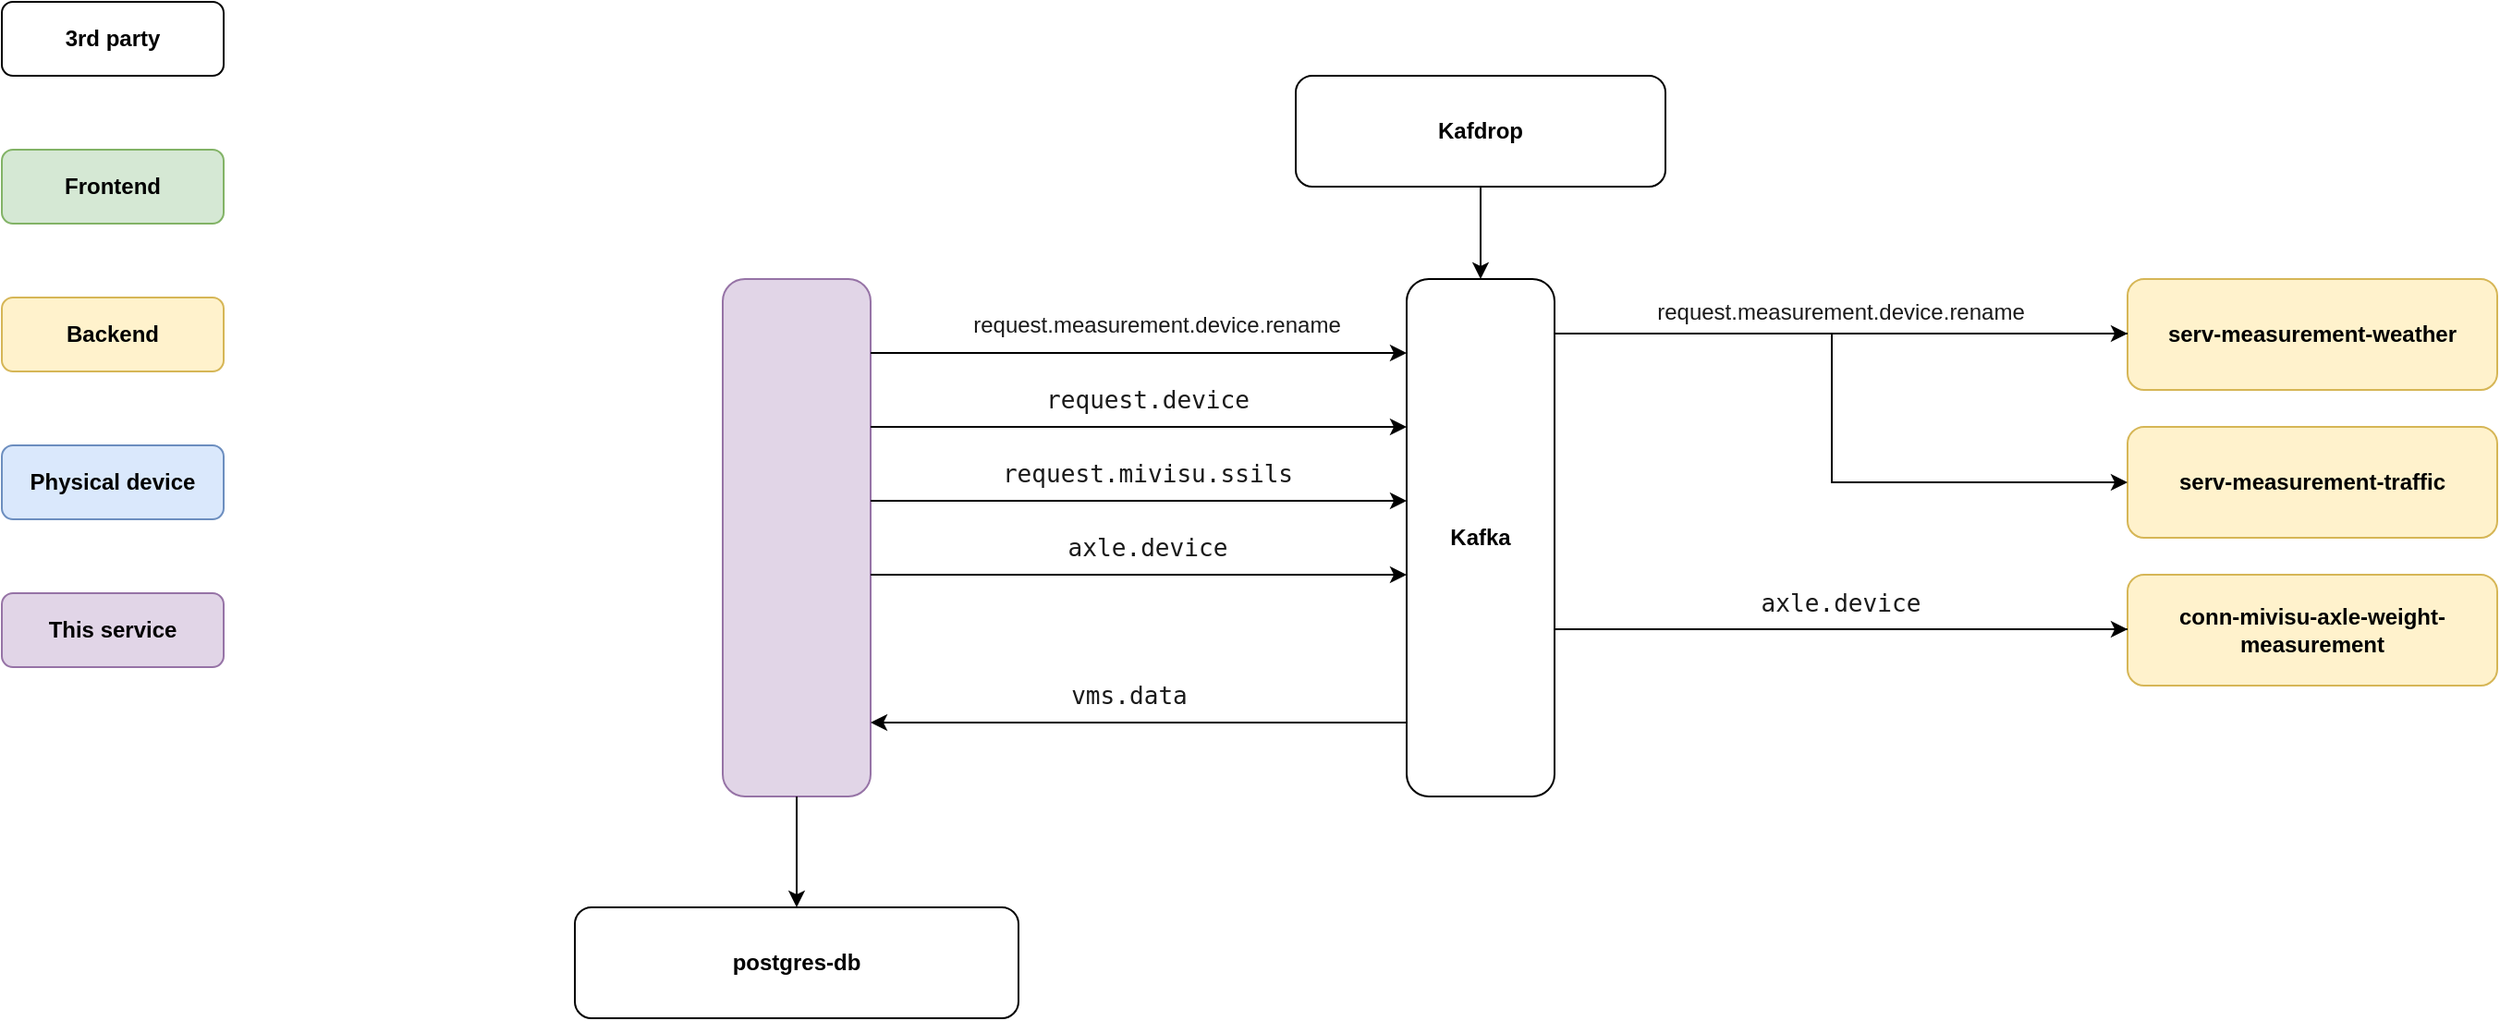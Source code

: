 <mxfile version="16.2.7" type="github">
  <diagram id="R2lEEEUBdFMjLlhIrx00" name="Page-1">
    <mxGraphModel dx="1660" dy="802" grid="1" gridSize="10" guides="1" tooltips="1" connect="1" arrows="1" fold="1" page="1" pageScale="1" pageWidth="850" pageHeight="1100" math="0" shadow="0" extFonts="Permanent Marker^https://fonts.googleapis.com/css?family=Permanent+Marker">
      <root>
        <mxCell id="0" />
        <mxCell id="1" parent="0" />
        <mxCell id="eUceQ4pwwfQBJg7TOyMr-50" value="&lt;b&gt;3rd party&lt;/b&gt;" style="rounded=1;whiteSpace=wrap;html=1;" vertex="1" parent="1">
          <mxGeometry x="50" y="50" width="120" height="40" as="geometry" />
        </mxCell>
        <mxCell id="eUceQ4pwwfQBJg7TOyMr-51" value="&lt;b&gt;Frontend&lt;/b&gt;" style="rounded=1;whiteSpace=wrap;html=1;fillColor=#d5e8d4;strokeColor=#82b366;" vertex="1" parent="1">
          <mxGeometry x="50" y="130" width="120" height="40" as="geometry" />
        </mxCell>
        <mxCell id="eUceQ4pwwfQBJg7TOyMr-52" value="&lt;b&gt;Backend&lt;/b&gt;" style="rounded=1;whiteSpace=wrap;html=1;fillColor=#fff2cc;strokeColor=#d6b656;" vertex="1" parent="1">
          <mxGeometry x="50" y="210" width="120" height="40" as="geometry" />
        </mxCell>
        <mxCell id="eUceQ4pwwfQBJg7TOyMr-53" value="&lt;b&gt;Physical device&lt;/b&gt;" style="rounded=1;whiteSpace=wrap;html=1;fillColor=#dae8fc;strokeColor=#6c8ebf;" vertex="1" parent="1">
          <mxGeometry x="50" y="290" width="120" height="40" as="geometry" />
        </mxCell>
        <mxCell id="eUceQ4pwwfQBJg7TOyMr-54" value="&lt;b&gt;This service&lt;/b&gt;" style="rounded=1;whiteSpace=wrap;html=1;fillColor=#e1d5e7;strokeColor=#9673a6;" vertex="1" parent="1">
          <mxGeometry x="50" y="370" width="120" height="40" as="geometry" />
        </mxCell>
        <mxCell id="eUceQ4pwwfQBJg7TOyMr-55" value="&lt;b&gt;Kafdrop&lt;/b&gt;" style="rounded=1;whiteSpace=wrap;html=1;" vertex="1" parent="1">
          <mxGeometry x="750" y="90" width="200" height="60" as="geometry" />
        </mxCell>
        <mxCell id="eUceQ4pwwfQBJg7TOyMr-56" value="&lt;b&gt;Kafka&lt;/b&gt;" style="rounded=1;whiteSpace=wrap;html=1;" vertex="1" parent="1">
          <mxGeometry x="810" y="200" width="80" height="280" as="geometry" />
        </mxCell>
        <mxCell id="eUceQ4pwwfQBJg7TOyMr-57" value="" style="rounded=1;whiteSpace=wrap;html=1;fillColor=#e1d5e7;strokeColor=#9673a6;" vertex="1" parent="1">
          <mxGeometry x="440" y="200" width="80" height="280" as="geometry" />
        </mxCell>
        <mxCell id="eUceQ4pwwfQBJg7TOyMr-58" value="&lt;b&gt;serv-measurement-weather&lt;/b&gt;" style="rounded=1;whiteSpace=wrap;html=1;fillColor=#fff2cc;strokeColor=#d6b656;" vertex="1" parent="1">
          <mxGeometry x="1200" y="200" width="200" height="60" as="geometry" />
        </mxCell>
        <mxCell id="eUceQ4pwwfQBJg7TOyMr-59" value="&lt;b&gt;postgres-db&lt;/b&gt;" style="rounded=1;whiteSpace=wrap;html=1;" vertex="1" parent="1">
          <mxGeometry x="360" y="540" width="240" height="60" as="geometry" />
        </mxCell>
        <mxCell id="eUceQ4pwwfQBJg7TOyMr-60" value="" style="endArrow=classic;html=1;rounded=0;exitX=0.5;exitY=1;exitDx=0;exitDy=0;entryX=0.5;entryY=0;entryDx=0;entryDy=0;" edge="1" parent="1" source="eUceQ4pwwfQBJg7TOyMr-57" target="eUceQ4pwwfQBJg7TOyMr-59">
          <mxGeometry width="50" height="50" relative="1" as="geometry">
            <mxPoint x="370" y="280" as="sourcePoint" />
            <mxPoint x="420" y="420" as="targetPoint" />
          </mxGeometry>
        </mxCell>
        <mxCell id="eUceQ4pwwfQBJg7TOyMr-63" value="request.measurement.device.rename" style="text;html=1;strokeColor=none;fillColor=none;align=center;verticalAlign=middle;whiteSpace=wrap;rounded=0;labelBackgroundColor=#FFFFFF;fontColor=#1A1A1A;" vertex="1" parent="1">
          <mxGeometry x="940" y="200" width="210" height="35" as="geometry" />
        </mxCell>
        <mxCell id="eUceQ4pwwfQBJg7TOyMr-65" value="request.measurement.device.rename" style="text;html=1;strokeColor=none;fillColor=none;align=center;verticalAlign=middle;whiteSpace=wrap;rounded=0;labelBackgroundColor=#FFFFFF;fontColor=#1A1A1A;" vertex="1" parent="1">
          <mxGeometry x="570" y="210" width="210" height="30" as="geometry" />
        </mxCell>
        <mxCell id="eUceQ4pwwfQBJg7TOyMr-66" value="" style="endArrow=classic;html=1;rounded=0;fontColor=#1A1A1A;entryX=0.5;entryY=0;entryDx=0;entryDy=0;" edge="1" parent="1" source="eUceQ4pwwfQBJg7TOyMr-55" target="eUceQ4pwwfQBJg7TOyMr-56">
          <mxGeometry width="50" height="50" relative="1" as="geometry">
            <mxPoint x="760" y="390" as="sourcePoint" />
            <mxPoint x="810" y="340" as="targetPoint" />
          </mxGeometry>
        </mxCell>
        <mxCell id="eUceQ4pwwfQBJg7TOyMr-67" value="&lt;b&gt;serv-measurement-traffic&lt;/b&gt;" style="rounded=1;whiteSpace=wrap;html=1;fillColor=#fff2cc;strokeColor=#d6b656;" vertex="1" parent="1">
          <mxGeometry x="1200" y="280" width="200" height="60" as="geometry" />
        </mxCell>
        <mxCell id="eUceQ4pwwfQBJg7TOyMr-69" value="&lt;pre&gt;&lt;font face=&quot;jetbrains mono, monospace&quot; color=&quot;#1a1a1a&quot;&gt;&lt;span style=&quot;font-size: 13.067px ; background-color: rgb(255 , 255 , 255)&quot;&gt;request.mivisu.ssils&lt;/span&gt;&lt;/font&gt;&lt;font color=&quot;#bbbbbb&quot; face=&quot;jetbrains mono, monospace&quot; style=&quot;background-color: rgb(40 , 44 , 52)&quot;&gt;&lt;span style=&quot;font-size: 9.8pt&quot;&gt;&lt;br&gt;&lt;/span&gt;&lt;/font&gt;&lt;/pre&gt;" style="text;html=1;strokeColor=none;fillColor=none;align=center;verticalAlign=middle;whiteSpace=wrap;rounded=0;" vertex="1" parent="1">
          <mxGeometry x="580" y="290" width="180" height="30" as="geometry" />
        </mxCell>
        <mxCell id="eUceQ4pwwfQBJg7TOyMr-72" value="" style="endArrow=classic;html=1;rounded=0;fontSize=20;fontColor=#1A1A1A;exitX=0;exitY=0.5;exitDx=0;exitDy=0;" edge="1" parent="1">
          <mxGeometry width="50" height="50" relative="1" as="geometry">
            <mxPoint x="1200" y="229.5" as="sourcePoint" />
            <mxPoint x="1200" y="229.5" as="targetPoint" />
            <Array as="points">
              <mxPoint x="890" y="229.5" />
            </Array>
          </mxGeometry>
        </mxCell>
        <mxCell id="eUceQ4pwwfQBJg7TOyMr-78" value="&lt;pre&gt;&lt;font face=&quot;jetbrains mono, monospace&quot; color=&quot;#1a1a1a&quot;&gt;&lt;span style=&quot;font-size: 13.067px ; background-color: rgb(255 , 255 , 255)&quot;&gt;request.device&lt;/span&gt;&lt;/font&gt;&lt;/pre&gt;" style="text;html=1;strokeColor=none;fillColor=none;align=center;verticalAlign=middle;whiteSpace=wrap;rounded=0;" vertex="1" parent="1">
          <mxGeometry x="580" y="250" width="180" height="30" as="geometry" />
        </mxCell>
        <mxCell id="eUceQ4pwwfQBJg7TOyMr-80" value="" style="endArrow=classic;html=1;rounded=0;fontSize=20;fontColor=#1A1A1A;exitX=0;exitY=0.5;exitDx=0;exitDy=0;entryX=0;entryY=0.5;entryDx=0;entryDy=0;" edge="1" parent="1">
          <mxGeometry width="50" height="50" relative="1" as="geometry">
            <mxPoint x="800" y="240" as="sourcePoint" />
            <mxPoint x="810" y="240" as="targetPoint" />
            <Array as="points">
              <mxPoint x="520" y="240" />
            </Array>
          </mxGeometry>
        </mxCell>
        <mxCell id="eUceQ4pwwfQBJg7TOyMr-85" value="" style="endArrow=classic;html=1;rounded=0;fontSize=20;fontColor=#1A1A1A;exitX=0;exitY=0.5;exitDx=0;exitDy=0;entryX=0;entryY=0.5;entryDx=0;entryDy=0;" edge="1" parent="1">
          <mxGeometry width="50" height="50" relative="1" as="geometry">
            <mxPoint x="800" y="280" as="sourcePoint" />
            <mxPoint x="810" y="280" as="targetPoint" />
            <Array as="points">
              <mxPoint x="520" y="280" />
            </Array>
          </mxGeometry>
        </mxCell>
        <mxCell id="eUceQ4pwwfQBJg7TOyMr-86" value="" style="endArrow=classic;html=1;rounded=0;fontSize=20;fontColor=#1A1A1A;exitX=0;exitY=0.5;exitDx=0;exitDy=0;entryX=0;entryY=0.5;entryDx=0;entryDy=0;" edge="1" parent="1">
          <mxGeometry width="50" height="50" relative="1" as="geometry">
            <mxPoint x="800" y="320" as="sourcePoint" />
            <mxPoint x="810" y="320" as="targetPoint" />
            <Array as="points">
              <mxPoint x="520" y="320" />
            </Array>
          </mxGeometry>
        </mxCell>
        <mxCell id="eUceQ4pwwfQBJg7TOyMr-99" value="" style="endArrow=classic;html=1;rounded=0;entryX=0;entryY=0.5;entryDx=0;entryDy=0;" edge="1" parent="1" target="eUceQ4pwwfQBJg7TOyMr-67">
          <mxGeometry width="50" height="50" relative="1" as="geometry">
            <mxPoint x="1040" y="230" as="sourcePoint" />
            <mxPoint x="1090" y="270" as="targetPoint" />
            <Array as="points">
              <mxPoint x="1040" y="310" />
            </Array>
          </mxGeometry>
        </mxCell>
        <mxCell id="eUceQ4pwwfQBJg7TOyMr-102" value="&lt;pre&gt;&lt;font face=&quot;jetbrains mono, monospace&quot; color=&quot;#1a1a1a&quot;&gt;&lt;span style=&quot;font-size: 13.067px ; background-color: rgb(255 , 255 , 255)&quot;&gt;vms.data&lt;/span&gt;&lt;/font&gt;&lt;font color=&quot;#bbbbbb&quot; face=&quot;jetbrains mono, monospace&quot; style=&quot;background-color: rgb(40 , 44 , 52)&quot;&gt;&lt;span style=&quot;font-size: 9.8pt&quot;&gt;&lt;br&gt;&lt;/span&gt;&lt;/font&gt;&lt;/pre&gt;" style="text;html=1;strokeColor=none;fillColor=none;align=center;verticalAlign=middle;whiteSpace=wrap;rounded=0;" vertex="1" parent="1">
          <mxGeometry x="570" y="410" width="180" height="30" as="geometry" />
        </mxCell>
        <mxCell id="eUceQ4pwwfQBJg7TOyMr-104" value="&lt;pre&gt;&lt;font face=&quot;jetbrains mono, monospace&quot; color=&quot;#1a1a1a&quot;&gt;&lt;span style=&quot;font-size: 13.067px ; background-color: rgb(255 , 255 , 255)&quot;&gt;axle.device&lt;/span&gt;&lt;/font&gt;&lt;font color=&quot;#bbbbbb&quot; face=&quot;jetbrains mono, monospace&quot; style=&quot;background-color: rgb(40 , 44 , 52)&quot;&gt;&lt;span style=&quot;font-size: 9.8pt&quot;&gt;&lt;br&gt;&lt;/span&gt;&lt;/font&gt;&lt;/pre&gt;" style="text;html=1;strokeColor=none;fillColor=none;align=center;verticalAlign=middle;whiteSpace=wrap;rounded=0;" vertex="1" parent="1">
          <mxGeometry x="580" y="330" width="180" height="30" as="geometry" />
        </mxCell>
        <mxCell id="eUceQ4pwwfQBJg7TOyMr-106" value="" style="endArrow=classic;html=1;rounded=0;exitX=0;exitY=0.575;exitDx=0;exitDy=0;exitPerimeter=0;" edge="1" parent="1">
          <mxGeometry width="50" height="50" relative="1" as="geometry">
            <mxPoint x="810" y="440" as="sourcePoint" />
            <mxPoint x="520" y="440" as="targetPoint" />
          </mxGeometry>
        </mxCell>
        <mxCell id="eUceQ4pwwfQBJg7TOyMr-107" value="" style="endArrow=classic;html=1;rounded=0;fontSize=20;fontColor=#1A1A1A;exitX=0;exitY=0.5;exitDx=0;exitDy=0;entryX=0;entryY=0.5;entryDx=0;entryDy=0;" edge="1" parent="1">
          <mxGeometry width="50" height="50" relative="1" as="geometry">
            <mxPoint x="800" y="360" as="sourcePoint" />
            <mxPoint x="810" y="360" as="targetPoint" />
            <Array as="points">
              <mxPoint x="520" y="360" />
            </Array>
          </mxGeometry>
        </mxCell>
        <mxCell id="eUceQ4pwwfQBJg7TOyMr-108" value="&lt;b&gt;conn-mivisu-axle-weight-measurement&lt;/b&gt;" style="rounded=1;whiteSpace=wrap;html=1;fillColor=#fff2cc;strokeColor=#d6b656;" vertex="1" parent="1">
          <mxGeometry x="1200" y="360" width="200" height="60" as="geometry" />
        </mxCell>
        <mxCell id="eUceQ4pwwfQBJg7TOyMr-109" value="" style="endArrow=classic;html=1;rounded=0;fontSize=20;fontColor=#1A1A1A;exitX=0;exitY=0.5;exitDx=0;exitDy=0;" edge="1" parent="1">
          <mxGeometry width="50" height="50" relative="1" as="geometry">
            <mxPoint x="1200" y="389.5" as="sourcePoint" />
            <mxPoint x="1200" y="389.5" as="targetPoint" />
            <Array as="points">
              <mxPoint x="890" y="389.5" />
            </Array>
          </mxGeometry>
        </mxCell>
        <mxCell id="eUceQ4pwwfQBJg7TOyMr-110" value="&lt;pre&gt;&lt;font face=&quot;jetbrains mono, monospace&quot; color=&quot;#1a1a1a&quot;&gt;&lt;span style=&quot;font-size: 13.067px ; background-color: rgb(255 , 255 , 255)&quot;&gt;axle.device&lt;/span&gt;&lt;/font&gt;&lt;font color=&quot;#bbbbbb&quot; face=&quot;jetbrains mono, monospace&quot; style=&quot;background-color: rgb(40 , 44 , 52)&quot;&gt;&lt;span style=&quot;font-size: 9.8pt&quot;&gt;&lt;br&gt;&lt;/span&gt;&lt;/font&gt;&lt;/pre&gt;" style="text;html=1;strokeColor=none;fillColor=none;align=center;verticalAlign=middle;whiteSpace=wrap;rounded=0;" vertex="1" parent="1">
          <mxGeometry x="955" y="360" width="180" height="30" as="geometry" />
        </mxCell>
      </root>
    </mxGraphModel>
  </diagram>
</mxfile>
